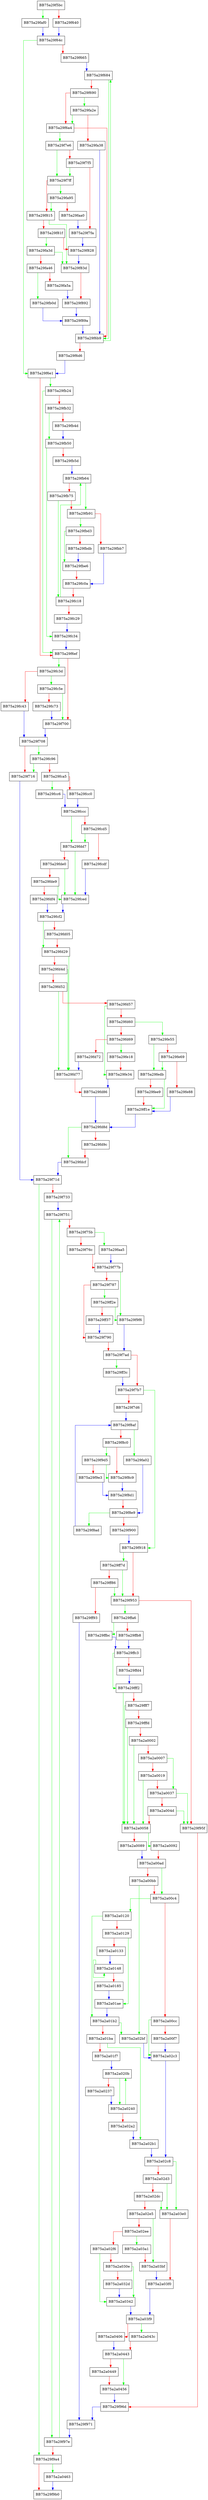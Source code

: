 digraph sqlite3GenerateConstraintChecks {
  node [shape="box"];
  graph [splines=ortho];
  BB75a29f5bc -> BB75a29faf0 [color="green"];
  BB75a29f5bc -> BB75a29f640 [color="red"];
  BB75a29f640 -> BB75a29f64c [color="blue"];
  BB75a29f64c -> BB75a29f6e1 [color="green"];
  BB75a29f64c -> BB75a29f665 [color="red"];
  BB75a29f665 -> BB75a29f684 [color="blue"];
  BB75a29f684 -> BB75a29f6b9 [color="green"];
  BB75a29f684 -> BB75a29f690 [color="red"];
  BB75a29f690 -> BB75a29fa2e [color="green"];
  BB75a29f690 -> BB75a29f6a4 [color="red"];
  BB75a29f6a4 -> BB75a29f7e6 [color="green"];
  BB75a29f6a4 -> BB75a29f6b9 [color="red"];
  BB75a29f6b9 -> BB75a29f684 [color="green"];
  BB75a29f6b9 -> BB75a29f6d6 [color="red"];
  BB75a29f6d6 -> BB75a29f6e1 [color="blue"];
  BB75a29f6e1 -> BB75a29fb24 [color="green"];
  BB75a29f6e1 -> BB75a29f6ef [color="red"];
  BB75a29f6ef -> BB75a29fc3d [color="green"];
  BB75a29f6ef -> BB75a29f700 [color="red"];
  BB75a29f700 -> BB75a29f708 [color="blue"];
  BB75a29f708 -> BB75a29fc96 [color="green"];
  BB75a29f708 -> BB75a29f716 [color="red"];
  BB75a29f716 -> BB75a29f71d [color="blue"];
  BB75a29f71d -> BB75a29f9a4 [color="green"];
  BB75a29f71d -> BB75a29f733 [color="red"];
  BB75a29f733 -> BB75a29f751 [color="blue"];
  BB75a29f751 -> BB75a29f97e [color="green"];
  BB75a29f751 -> BB75a29f75b [color="red"];
  BB75a29f75b -> BB75a29faa5 [color="green"];
  BB75a29f75b -> BB75a29f76c [color="red"];
  BB75a29f76c -> BB75a29f77b [color="red"];
  BB75a29f77b -> BB75a29f9f6 [color="green"];
  BB75a29f77b -> BB75a29f787 [color="red"];
  BB75a29f787 -> BB75a29ff2e [color="green"];
  BB75a29f787 -> BB75a29f790 [color="red"];
  BB75a29f790 -> BB75a29f7ad [color="red"];
  BB75a29f7ad -> BB75a29ff3c [color="green"];
  BB75a29f7ad -> BB75a29f7b7 [color="red"];
  BB75a29f7b7 -> BB75a29f918 [color="green"];
  BB75a29f7b7 -> BB75a29f7d6 [color="red"];
  BB75a29f7d6 -> BB75a29f8af [color="blue"];
  BB75a29f7e6 -> BB75a29f7ff [color="green"];
  BB75a29f7e6 -> BB75a29f7f5 [color="red"];
  BB75a29f7f5 -> BB75a29f7ff [color="green"];
  BB75a29f7f5 -> BB75a29f7fa [color="red"];
  BB75a29f7fa -> BB75a29f828 [color="blue"];
  BB75a29f7ff -> BB75a29fa95 [color="green"];
  BB75a29f7ff -> BB75a29f815 [color="red"];
  BB75a29f815 -> BB75a29f83d [color="green"];
  BB75a29f815 -> BB75a29f81f [color="red"];
  BB75a29f81f -> BB75a29fa3d [color="green"];
  BB75a29f81f -> BB75a29f828 [color="red"];
  BB75a29f828 -> BB75a29f83d [color="blue"];
  BB75a29f83d -> BB75a29f892 [color="red"];
  BB75a29f892 -> BB75a29f89a [color="blue"];
  BB75a29f89a -> BB75a29f6b9 [color="blue"];
  BB75a29f8ad -> BB75a29f8af [color="blue"];
  BB75a29f8af -> BB75a29fa02 [color="green"];
  BB75a29f8af -> BB75a29f8c0 [color="red"];
  BB75a29f8c0 -> BB75a29f9d5 [color="green"];
  BB75a29f8c0 -> BB75a29f8c9 [color="red"];
  BB75a29f8c9 -> BB75a29f8d1 [color="blue"];
  BB75a29f8d1 -> BB75a29f8e9 [color="red"];
  BB75a29f8e9 -> BB75a29f8ad [color="green"];
  BB75a29f8e9 -> BB75a29f900 [color="red"];
  BB75a29f900 -> BB75a29f918 [color="blue"];
  BB75a29f918 -> BB75a29ff7d [color="green"];
  BB75a29f918 -> BB75a29f953 [color="red"];
  BB75a29f953 -> BB75a29ffa6 [color="green"];
  BB75a29f953 -> BB75a29f95f [color="red"];
  BB75a29f95f -> BB75a29f96d [color="red"];
  BB75a29f96d -> BB75a29f971 [color="blue"];
  BB75a29f971 -> BB75a29f97e [color="blue"];
  BB75a29f97e -> BB75a29f751 [color="green"];
  BB75a29f97e -> BB75a29f9a4 [color="red"];
  BB75a29f9a4 -> BB75a2a0463 [color="green"];
  BB75a29f9a4 -> BB75a29f9b0 [color="red"];
  BB75a29f9d5 -> BB75a29f8c9 [color="green"];
  BB75a29f9d5 -> BB75a29f9e3 [color="red"];
  BB75a29f9e3 -> BB75a29f8d1 [color="blue"];
  BB75a29f9f6 -> BB75a29f7ad [color="blue"];
  BB75a29fa02 -> BB75a29f8e9 [color="blue"];
  BB75a29fa2e -> BB75a29f6a4 [color="green"];
  BB75a29fa2e -> BB75a29fa38 [color="red"];
  BB75a29fa38 -> BB75a29f6b9 [color="blue"];
  BB75a29fa3d -> BB75a29f83d [color="green"];
  BB75a29fa3d -> BB75a29fa46 [color="red"];
  BB75a29fa46 -> BB75a29fb0d [color="green"];
  BB75a29fa46 -> BB75a29fa5a [color="red"];
  BB75a29fa5a -> BB75a29f892 [color="blue"];
  BB75a29fa95 -> BB75a29f815 [color="green"];
  BB75a29fa95 -> BB75a29faa0 [color="red"];
  BB75a29faa0 -> BB75a29f7fa [color="blue"];
  BB75a29faa5 -> BB75a29f77b [color="blue"];
  BB75a29faf0 -> BB75a29f64c [color="blue"];
  BB75a29fb0d -> BB75a29f89a [color="blue"];
  BB75a29fb24 -> BB75a29f6ef [color="green"];
  BB75a29fb24 -> BB75a29fb32 [color="red"];
  BB75a29fb32 -> BB75a29fb50 [color="green"];
  BB75a29fb32 -> BB75a29fb4d [color="red"];
  BB75a29fb4d -> BB75a29fb50 [color="blue"];
  BB75a29fb50 -> BB75a29fc34 [color="green"];
  BB75a29fb50 -> BB75a29fb5d [color="red"];
  BB75a29fb5d -> BB75a29fb64 [color="blue"];
  BB75a29fb64 -> BB75a29fb91 [color="green"];
  BB75a29fb64 -> BB75a29fb75 [color="red"];
  BB75a29fb75 -> BB75a29fc18 [color="green"];
  BB75a29fb75 -> BB75a29fb91 [color="red"];
  BB75a29fb91 -> BB75a29fbd3 [color="green"];
  BB75a29fb91 -> BB75a29fbb7 [color="red"];
  BB75a29fbb7 -> BB75a29fc0a [color="blue"];
  BB75a29fbd3 -> BB75a29fbe6 [color="green"];
  BB75a29fbd3 -> BB75a29fbdb [color="red"];
  BB75a29fbdb -> BB75a29fbe6 [color="blue"];
  BB75a29fbe6 -> BB75a29fc0a [color="red"];
  BB75a29fc0a -> BB75a29fc18 [color="red"];
  BB75a29fc18 -> BB75a29fb64 [color="green"];
  BB75a29fc18 -> BB75a29fc29 [color="red"];
  BB75a29fc29 -> BB75a29fc34 [color="blue"];
  BB75a29fc34 -> BB75a29f6ef [color="blue"];
  BB75a29fc3d -> BB75a29fc5e [color="green"];
  BB75a29fc3d -> BB75a29fc43 [color="red"];
  BB75a29fc43 -> BB75a29f708 [color="blue"];
  BB75a29fc5e -> BB75a29f700 [color="green"];
  BB75a29fc5e -> BB75a29fc73 [color="red"];
  BB75a29fc73 -> BB75a29f700 [color="blue"];
  BB75a29fc96 -> BB75a29f716 [color="green"];
  BB75a29fc96 -> BB75a29fca5 [color="red"];
  BB75a29fca5 -> BB75a29fcc6 [color="green"];
  BB75a29fca5 -> BB75a29fcc0 [color="red"];
  BB75a29fcc0 -> BB75a29fccc [color="blue"];
  BB75a29fcc6 -> BB75a29fccc [color="blue"];
  BB75a29fccc -> BB75a29fdd7 [color="green"];
  BB75a29fccc -> BB75a29fcd5 [color="red"];
  BB75a29fcd5 -> BB75a29fdd7 [color="green"];
  BB75a29fcd5 -> BB75a29fcdf [color="red"];
  BB75a29fcdf -> BB75a29fced [color="blue"];
  BB75a29fced -> BB75a29fcf2 [color="blue"];
  BB75a29fcf2 -> BB75a29fd29 [color="green"];
  BB75a29fcf2 -> BB75a29fd05 [color="red"];
  BB75a29fd05 -> BB75a29fd29 [color="red"];
  BB75a29fd29 -> BB75a29fd77 [color="green"];
  BB75a29fd29 -> BB75a29fd4d [color="red"];
  BB75a29fd4d -> BB75a29fd77 [color="green"];
  BB75a29fd4d -> BB75a29fd52 [color="red"];
  BB75a29fd52 -> BB75a29fd77 [color="green"];
  BB75a29fd52 -> BB75a29fd57 [color="red"];
  BB75a29fd57 -> BB75a29fe34 [color="green"];
  BB75a29fd57 -> BB75a29fd60 [color="red"];
  BB75a29fd60 -> BB75a29fe55 [color="green"];
  BB75a29fd60 -> BB75a29fd69 [color="red"];
  BB75a29fd69 -> BB75a29fe18 [color="green"];
  BB75a29fd69 -> BB75a29fd72 [color="red"];
  BB75a29fd72 -> BB75a29fd77 [color="blue"];
  BB75a29fd77 -> BB75a29fd86 [color="red"];
  BB75a29fd86 -> BB75a29fd8d [color="blue"];
  BB75a29fd8d -> BB75a29fdcf [color="green"];
  BB75a29fd8d -> BB75a29fd9c [color="red"];
  BB75a29fd9c -> BB75a29fdcf [color="red"];
  BB75a29fdcf -> BB75a29f71d [color="blue"];
  BB75a29fdd7 -> BB75a29fced [color="green"];
  BB75a29fdd7 -> BB75a29fde0 [color="red"];
  BB75a29fde0 -> BB75a29fced [color="green"];
  BB75a29fde0 -> BB75a29fde9 [color="red"];
  BB75a29fde9 -> BB75a29fced [color="green"];
  BB75a29fde9 -> BB75a29fdf4 [color="red"];
  BB75a29fdf4 -> BB75a29fcf2 [color="blue"];
  BB75a29fe18 -> BB75a29fe34 [color="red"];
  BB75a29fe34 -> BB75a29fd86 [color="blue"];
  BB75a29fe55 -> BB75a29fedb [color="green"];
  BB75a29fe55 -> BB75a29fe69 [color="red"];
  BB75a29fe69 -> BB75a29fedb [color="green"];
  BB75a29fe69 -> BB75a29fe88 [color="red"];
  BB75a29fe88 -> BB75a29ff1e [color="blue"];
  BB75a29fedb -> BB75a29ff1e [color="green"];
  BB75a29fedb -> BB75a29fee9 [color="red"];
  BB75a29fee9 -> BB75a29ff1e [color="red"];
  BB75a29ff1e -> BB75a29fd8d [color="blue"];
  BB75a29ff2e -> BB75a29f9f6 [color="green"];
  BB75a29ff2e -> BB75a29ff37 [color="red"];
  BB75a29ff37 -> BB75a29f790 [color="blue"];
  BB75a29ff3c -> BB75a29f7b7 [color="blue"];
  BB75a29ff7d -> BB75a29f953 [color="green"];
  BB75a29ff7d -> BB75a29ff86 [color="red"];
  BB75a29ff86 -> BB75a29f953 [color="green"];
  BB75a29ff86 -> BB75a29ff93 [color="red"];
  BB75a29ff93 -> BB75a29f971 [color="blue"];
  BB75a29ffa6 -> BB75a29ffbc [color="green"];
  BB75a29ffa6 -> BB75a29ffb8 [color="red"];
  BB75a29ffb8 -> BB75a29ffc3 [color="blue"];
  BB75a29ffbc -> BB75a29ffc3 [color="blue"];
  BB75a29ffc3 -> BB75a29fff2 [color="green"];
  BB75a29ffc3 -> BB75a29ffd4 [color="red"];
  BB75a29ffd4 -> BB75a29fff2 [color="blue"];
  BB75a29fff2 -> BB75a2a0058 [color="green"];
  BB75a29fff2 -> BB75a29fff7 [color="red"];
  BB75a29fff7 -> BB75a2a0058 [color="green"];
  BB75a29fff7 -> BB75a29fffd [color="red"];
  BB75a29fffd -> BB75a2a0058 [color="green"];
  BB75a29fffd -> BB75a2a0002 [color="red"];
  BB75a2a0002 -> BB75a2a0058 [color="green"];
  BB75a2a0002 -> BB75a2a0007 [color="red"];
  BB75a2a0007 -> BB75a2a0037 [color="green"];
  BB75a2a0007 -> BB75a2a0019 [color="red"];
  BB75a2a0019 -> BB75a2a0058 [color="green"];
  BB75a2a0019 -> BB75a2a0037 [color="red"];
  BB75a2a0037 -> BB75a29f95f [color="green"];
  BB75a2a0037 -> BB75a2a004d [color="red"];
  BB75a2a004d -> BB75a29f95f [color="green"];
  BB75a2a004d -> BB75a2a0058 [color="red"];
  BB75a2a0058 -> BB75a2a0092 [color="green"];
  BB75a2a0058 -> BB75a2a0089 [color="red"];
  BB75a2a0089 -> BB75a2a00ad [color="blue"];
  BB75a2a0092 -> BB75a2a00ad [color="red"];
  BB75a2a00ad -> BB75a2a00c4 [color="green"];
  BB75a2a00ad -> BB75a2a00bb [color="red"];
  BB75a2a00bb -> BB75a2a02bf [color="green"];
  BB75a2a00bb -> BB75a2a00c4 [color="red"];
  BB75a2a00c4 -> BB75a2a0120 [color="green"];
  BB75a2a00c4 -> BB75a2a00cc [color="red"];
  BB75a2a00cc -> BB75a2a02c3 [color="green"];
  BB75a2a00cc -> BB75a2a00f7 [color="red"];
  BB75a2a00f7 -> BB75a2a02c3 [color="blue"];
  BB75a2a0120 -> BB75a2a01b2 [color="green"];
  BB75a2a0120 -> BB75a2a0129 [color="red"];
  BB75a2a0129 -> BB75a2a01ae [color="green"];
  BB75a2a0129 -> BB75a2a0133 [color="red"];
  BB75a2a0133 -> BB75a2a0148 [color="blue"];
  BB75a2a0148 -> BB75a2a0148 [color="green"];
  BB75a2a0148 -> BB75a2a0185 [color="red"];
  BB75a2a0185 -> BB75a2a01ae [color="blue"];
  BB75a2a01ae -> BB75a2a01b2 [color="blue"];
  BB75a2a01b2 -> BB75a2a02bf [color="green"];
  BB75a2a01b2 -> BB75a2a01ba [color="red"];
  BB75a2a01ba -> BB75a2a02b1 [color="green"];
  BB75a2a01ba -> BB75a2a01f7 [color="red"];
  BB75a2a01f7 -> BB75a2a020b [color="blue"];
  BB75a2a020b -> BB75a2a0240 [color="green"];
  BB75a2a020b -> BB75a2a0237 [color="red"];
  BB75a2a0237 -> BB75a2a0240 [color="blue"];
  BB75a2a0240 -> BB75a2a020b [color="green"];
  BB75a2a0240 -> BB75a2a02a2 [color="red"];
  BB75a2a02a2 -> BB75a2a02b1 [color="blue"];
  BB75a2a02b1 -> BB75a2a02c8 [color="blue"];
  BB75a2a02bf -> BB75a2a02c3 [color="blue"];
  BB75a2a02c3 -> BB75a2a02c8 [color="blue"];
  BB75a2a02c8 -> BB75a2a03e0 [color="green"];
  BB75a2a02c8 -> BB75a2a02d3 [color="red"];
  BB75a2a02d3 -> BB75a2a03e0 [color="green"];
  BB75a2a02d3 -> BB75a2a02dc [color="red"];
  BB75a2a02dc -> BB75a2a03e0 [color="green"];
  BB75a2a02dc -> BB75a2a02e5 [color="red"];
  BB75a2a02e5 -> BB75a2a03bf [color="green"];
  BB75a2a02e5 -> BB75a2a02ee [color="red"];
  BB75a2a02ee -> BB75a2a03a1 [color="green"];
  BB75a2a02ee -> BB75a2a02f6 [color="red"];
  BB75a2a02f6 -> BB75a2a0342 [color="green"];
  BB75a2a02f6 -> BB75a2a030e [color="red"];
  BB75a2a030e -> BB75a2a0342 [color="green"];
  BB75a2a030e -> BB75a2a032d [color="red"];
  BB75a2a032d -> BB75a2a0342 [color="blue"];
  BB75a2a0342 -> BB75a2a03f9 [color="blue"];
  BB75a2a03a1 -> BB75a2a03bf [color="red"];
  BB75a2a03bf -> BB75a2a03f0 [color="blue"];
  BB75a2a03e0 -> BB75a2a03f0 [color="red"];
  BB75a2a03f0 -> BB75a2a03f9 [color="blue"];
  BB75a2a03f9 -> BB75a2a043c [color="green"];
  BB75a2a03f9 -> BB75a2a0406 [color="red"];
  BB75a2a0406 -> BB75a2a0443 [color="blue"];
  BB75a2a043c -> BB75a2a0443 [color="red"];
  BB75a2a0443 -> BB75a2a0456 [color="green"];
  BB75a2a0443 -> BB75a2a0449 [color="red"];
  BB75a2a0449 -> BB75a2a0456 [color="red"];
  BB75a2a0456 -> BB75a29f96d [color="blue"];
  BB75a2a0463 -> BB75a29f9b0 [color="blue"];
}